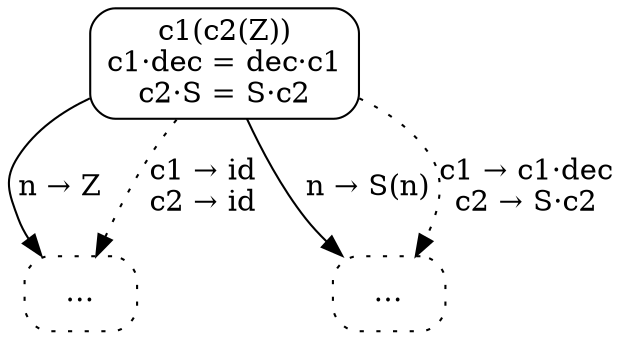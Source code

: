 digraph {
  node [shape=box, style=rounded];

  G1 [label="c1(c2(Z))\nc1·dec = dec·c1\nc2·S = S·c2"];

  C1 [label="…", style="rounded,dotted"];
  G1 -> C1 [label="n → Z"];
  G1 -> C1 [label="c1 → id\nc2 → id", style=dotted];

  C2 [label="…", style="rounded,dotted"];
  G1 -> C2 [label="n → S(n)"];
  G1 -> C2 [label="c1 → c1·dec\nc2 → S·c2", style=dotted];
}
